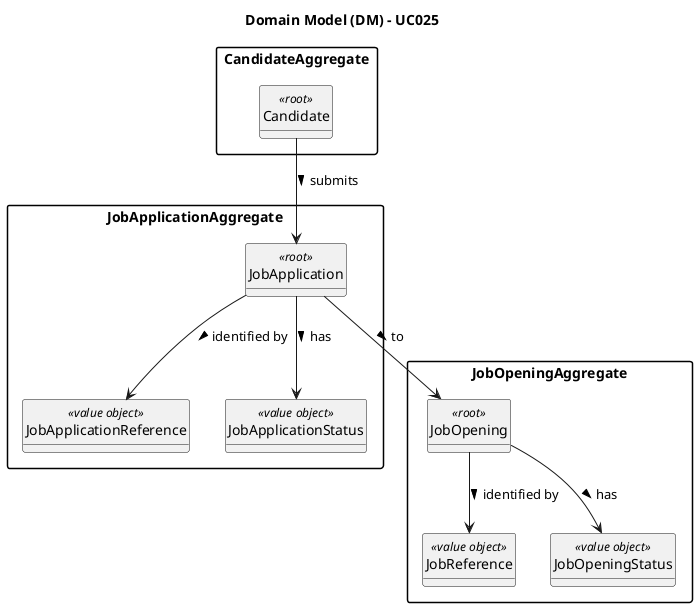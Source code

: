 @startuml
skinparam packageStyle rectangle
skinparam shadowing false

skinparam classAttributeIconSize 0

hide circle
hide methods

title Domain Model (DM) - UC025

package CandidateAggregate {
    class Candidate <<root>>
}

package JobApplicationAggregate {
    class JobApplication <<root>>

    class JobApplicationReference <<value object>>

    class JobApplicationStatus <<value object>>
}

package JobOpeningAggregate {
    class JobOpening <<root>>

    class JobReference <<value object>>

    class JobOpeningStatus <<value object>>
}

Candidate --> JobApplication : submits >

JobApplication --> JobApplicationStatus : has >
JobApplication --> JobApplicationReference : identified by >
JobApplication --> JobOpening : to >

JobOpening --> JobReference : identified by >
JobOpening --> JobOpeningStatus : has >

@enduml